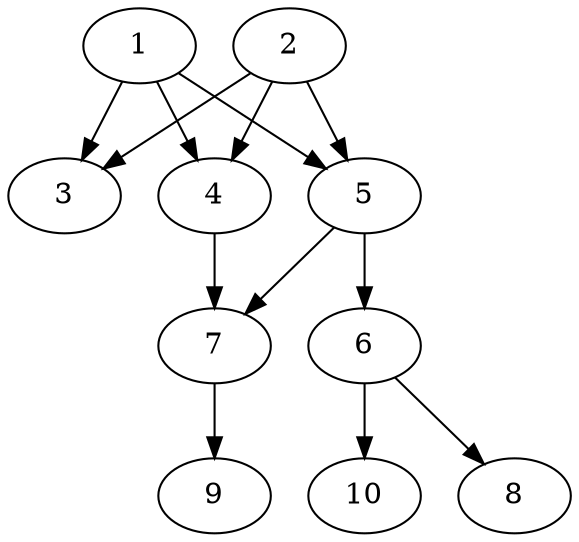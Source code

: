 // DAG automatically generated by daggen at Thu Oct  3 13:58:05 2019
// ./daggen --dot -n 10 --ccr 0.3 --fat 0.5 --regular 0.5 --density 0.9 --mindata 5242880 --maxdata 52428800 
digraph G {
  1 [size="141970773", alpha="0.08", expect_size="42591232"] 
  1 -> 3 [size ="42591232"]
  1 -> 4 [size ="42591232"]
  1 -> 5 [size ="42591232"]
  2 [size="53828267", alpha="0.16", expect_size="16148480"] 
  2 -> 3 [size ="16148480"]
  2 -> 4 [size ="16148480"]
  2 -> 5 [size ="16148480"]
  3 [size="99652267", alpha="0.06", expect_size="29895680"] 
  4 [size="18053120", alpha="0.10", expect_size="5415936"] 
  4 -> 7 [size ="5415936"]
  5 [size="51387733", alpha="0.13", expect_size="15416320"] 
  5 -> 6 [size ="15416320"]
  5 -> 7 [size ="15416320"]
  6 [size="81288533", alpha="0.14", expect_size="24386560"] 
  6 -> 8 [size ="24386560"]
  6 -> 10 [size ="24386560"]
  7 [size="18018987", alpha="0.06", expect_size="5405696"] 
  7 -> 9 [size ="5405696"]
  8 [size="18554880", alpha="0.01", expect_size="5566464"] 
  9 [size="68942507", alpha="0.16", expect_size="20682752"] 
  10 [size="102242987", alpha="0.00", expect_size="30672896"] 
}
